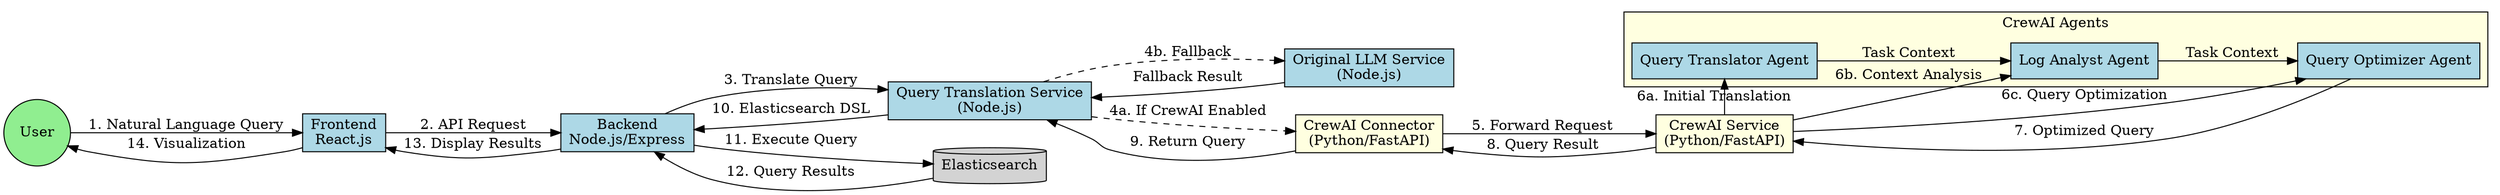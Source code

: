 digraph G {
  rankdir=LR;
  node [shape=box, style=filled, fillcolor=lightblue];
  
  // User and Frontend
  user [label="User", shape=circle, fillcolor=lightgreen];
  frontend [label="Frontend\nReact.js"];
  
  // Backend Components
  backend [label="Backend\nNode.js/Express"];
  query_translation [label="Query Translation Service\n(Node.js)"];
  llm_service [label="Original LLM Service\n(Node.js)"];
  
  // CrewAI Components
  connector [label="CrewAI Connector\n(Python/FastAPI)", fillcolor=lightyellow];
  crewai_service [label="CrewAI Service\n(Python/FastAPI)", fillcolor=lightyellow];
  
  // Agents
  subgraph cluster_0 {
    label = "CrewAI Agents";
    style=filled;
    fillcolor=lightyellow;
    translator_agent [label="Query Translator Agent"];
    analyst_agent [label="Log Analyst Agent"];
    optimizer_agent [label="Query Optimizer Agent"];
  }
  
  // External Services
  elasticsearch [label="Elasticsearch", shape=cylinder, fillcolor=lightgrey];
  
  // Connections
  user -> frontend [label="1. Natural Language Query"];
  frontend -> backend [label="2. API Request"];
  backend -> query_translation [label="3. Translate Query"];
  
  query_translation -> connector [label="4a. If CrewAI Enabled", style=dashed];
  query_translation -> llm_service [label="4b. Fallback", style=dashed];
  
  connector -> crewai_service [label="5. Forward Request"];
  crewai_service -> translator_agent [label="6a. Initial Translation"];
  crewai_service -> analyst_agent [label="6b. Context Analysis"];
  crewai_service -> optimizer_agent [label="6c. Query Optimization"];
  
  translator_agent -> analyst_agent [label="Task Context"];
  analyst_agent -> optimizer_agent [label="Task Context"];
  
  optimizer_agent -> crewai_service [label="7. Optimized Query"];
  crewai_service -> connector [label="8. Query Result"];
  connector -> query_translation [label="9. Return Query"];
  llm_service -> query_translation [label="Fallback Result"];
  
  query_translation -> backend [label="10. Elasticsearch DSL"];
  backend -> elasticsearch [label="11. Execute Query"];
  elasticsearch -> backend [label="12. Query Results"];
  backend -> frontend [label="13. Display Results"];
  frontend -> user [label="14. Visualization"];
}
